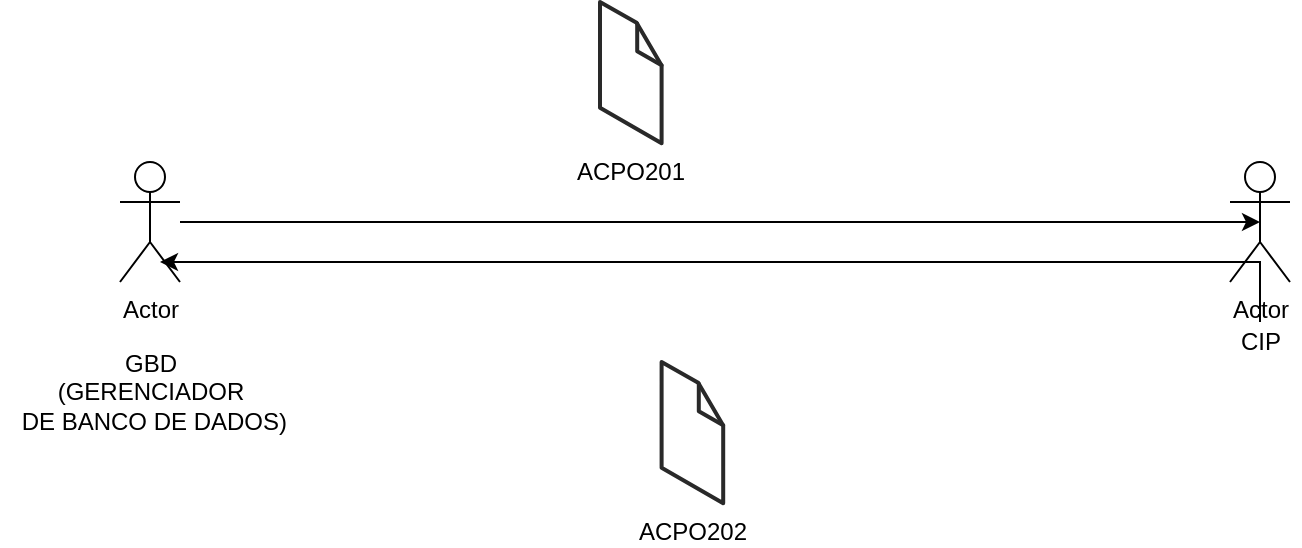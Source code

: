 <mxfile version="13.7.5" type="github">
  <diagram id="C5RBs43oDa-KdzZeNtuy" name="Page-1">
    <mxGraphModel dx="868" dy="450" grid="1" gridSize="10" guides="1" tooltips="1" connect="1" arrows="1" fold="1" page="1" pageScale="1" pageWidth="827" pageHeight="1169" math="0" shadow="0">
      <root>
        <mxCell id="WIyWlLk6GJQsqaUBKTNV-0" />
        <mxCell id="WIyWlLk6GJQsqaUBKTNV-1" parent="WIyWlLk6GJQsqaUBKTNV-0" />
        <mxCell id="d4PYTUlInw-bEi0Qalva-24" style="edgeStyle=orthogonalEdgeStyle;rounded=0;orthogonalLoop=1;jettySize=auto;html=1;entryX=0.5;entryY=0.5;entryDx=0;entryDy=0;entryPerimeter=0;" edge="1" parent="WIyWlLk6GJQsqaUBKTNV-1" source="d4PYTUlInw-bEi0Qalva-4" target="d4PYTUlInw-bEi0Qalva-15">
          <mxGeometry relative="1" as="geometry">
            <mxPoint x="580" y="210" as="targetPoint" />
          </mxGeometry>
        </mxCell>
        <mxCell id="d4PYTUlInw-bEi0Qalva-4" value="Actor" style="shape=umlActor;verticalLabelPosition=bottom;verticalAlign=top;html=1;outlineConnect=0;" vertex="1" parent="WIyWlLk6GJQsqaUBKTNV-1">
          <mxGeometry x="110" y="180" width="30" height="60" as="geometry" />
        </mxCell>
        <mxCell id="d4PYTUlInw-bEi0Qalva-15" value="Actor" style="shape=umlActor;verticalLabelPosition=bottom;verticalAlign=top;html=1;" vertex="1" parent="WIyWlLk6GJQsqaUBKTNV-1">
          <mxGeometry x="665" y="180" width="30" height="60" as="geometry" />
        </mxCell>
        <mxCell id="d4PYTUlInw-bEi0Qalva-20" value="&lt;span&gt;GBD&lt;/span&gt;&lt;br&gt;&lt;span&gt;(GERENCIADOR&lt;/span&gt;&lt;br&gt;&lt;span&gt;&amp;nbsp;DE BANCO DE DADOS)&lt;/span&gt;" style="text;html=1;align=center;verticalAlign=middle;resizable=0;points=[];autosize=1;" vertex="1" parent="WIyWlLk6GJQsqaUBKTNV-1">
          <mxGeometry x="50" y="270" width="150" height="50" as="geometry" />
        </mxCell>
        <mxCell id="d4PYTUlInw-bEi0Qalva-30" style="edgeStyle=orthogonalEdgeStyle;rounded=0;orthogonalLoop=1;jettySize=auto;html=1;" edge="1" parent="WIyWlLk6GJQsqaUBKTNV-1" source="d4PYTUlInw-bEi0Qalva-21">
          <mxGeometry relative="1" as="geometry">
            <mxPoint x="130" y="230" as="targetPoint" />
            <Array as="points">
              <mxPoint x="680" y="230" />
              <mxPoint x="130" y="230" />
            </Array>
          </mxGeometry>
        </mxCell>
        <mxCell id="d4PYTUlInw-bEi0Qalva-21" value="CIP&lt;br&gt;" style="text;html=1;align=center;verticalAlign=middle;resizable=0;points=[];autosize=1;" vertex="1" parent="WIyWlLk6GJQsqaUBKTNV-1">
          <mxGeometry x="660" y="260" width="40" height="20" as="geometry" />
        </mxCell>
        <mxCell id="d4PYTUlInw-bEi0Qalva-29" value="ACPO201" style="verticalLabelPosition=bottom;html=1;verticalAlign=top;strokeWidth=1;align=center;outlineConnect=0;dashed=0;outlineConnect=0;shape=mxgraph.aws3d.file;aspect=fixed;strokeColor=#292929;" vertex="1" parent="WIyWlLk6GJQsqaUBKTNV-1">
          <mxGeometry x="350" y="100" width="30.8" height="70.6" as="geometry" />
        </mxCell>
        <mxCell id="d4PYTUlInw-bEi0Qalva-31" value="ACPO202" style="verticalLabelPosition=bottom;html=1;verticalAlign=top;strokeWidth=1;align=center;outlineConnect=0;dashed=0;outlineConnect=0;shape=mxgraph.aws3d.file;aspect=fixed;strokeColor=#292929;" vertex="1" parent="WIyWlLk6GJQsqaUBKTNV-1">
          <mxGeometry x="380.8" y="280" width="30.8" height="70.6" as="geometry" />
        </mxCell>
      </root>
    </mxGraphModel>
  </diagram>
</mxfile>
